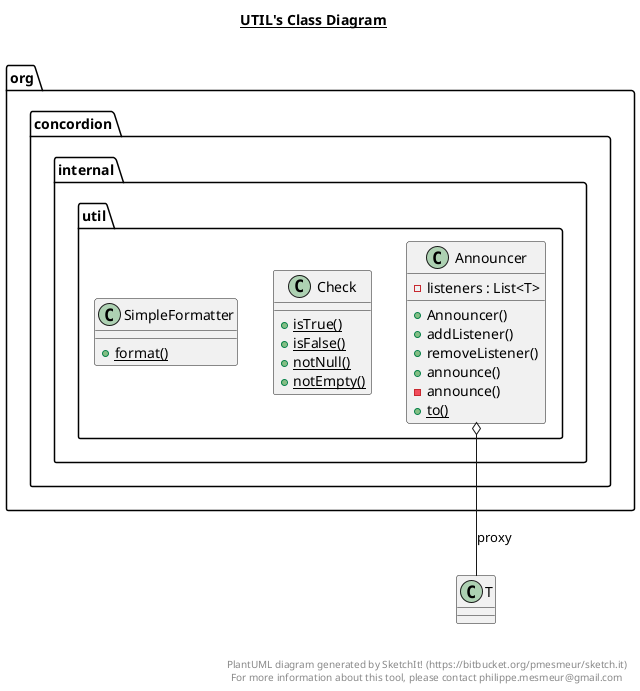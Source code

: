 @startuml

title __UTIL's Class Diagram__\n

  package org.concordion {
    package org.concordion.internal {
      package org.concordion.internal.util {
        class Announcer {
            - listeners : List<T>
            + Announcer()
            + addListener()
            + removeListener()
            + announce()
            - announce()
            {static} + to()
        }
      }
    }
  }
  

  package org.concordion {
    package org.concordion.internal {
      package org.concordion.internal.util {
        class Check {
            {static} + isTrue()
            {static} + isFalse()
            {static} + notNull()
            {static} + notEmpty()
        }
      }
    }
  }
  

  package org.concordion {
    package org.concordion.internal {
      package org.concordion.internal.util {
        class SimpleFormatter {
            {static} + format()
        }
      }
    }
  }
  

  Announcer o-- T : proxy


right footer


PlantUML diagram generated by SketchIt! (https://bitbucket.org/pmesmeur/sketch.it)
For more information about this tool, please contact philippe.mesmeur@gmail.com
endfooter

@enduml
